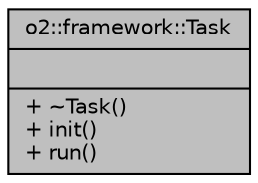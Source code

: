 digraph "o2::framework::Task"
{
 // INTERACTIVE_SVG=YES
  bgcolor="transparent";
  edge [fontname="Helvetica",fontsize="10",labelfontname="Helvetica",labelfontsize="10"];
  node [fontname="Helvetica",fontsize="10",shape=record];
  Node1 [label="{o2::framework::Task\n||+ ~Task()\l+ init()\l+ run()\l}",height=0.2,width=0.4,color="black", fillcolor="grey75", style="filled" fontcolor="black"];
}
